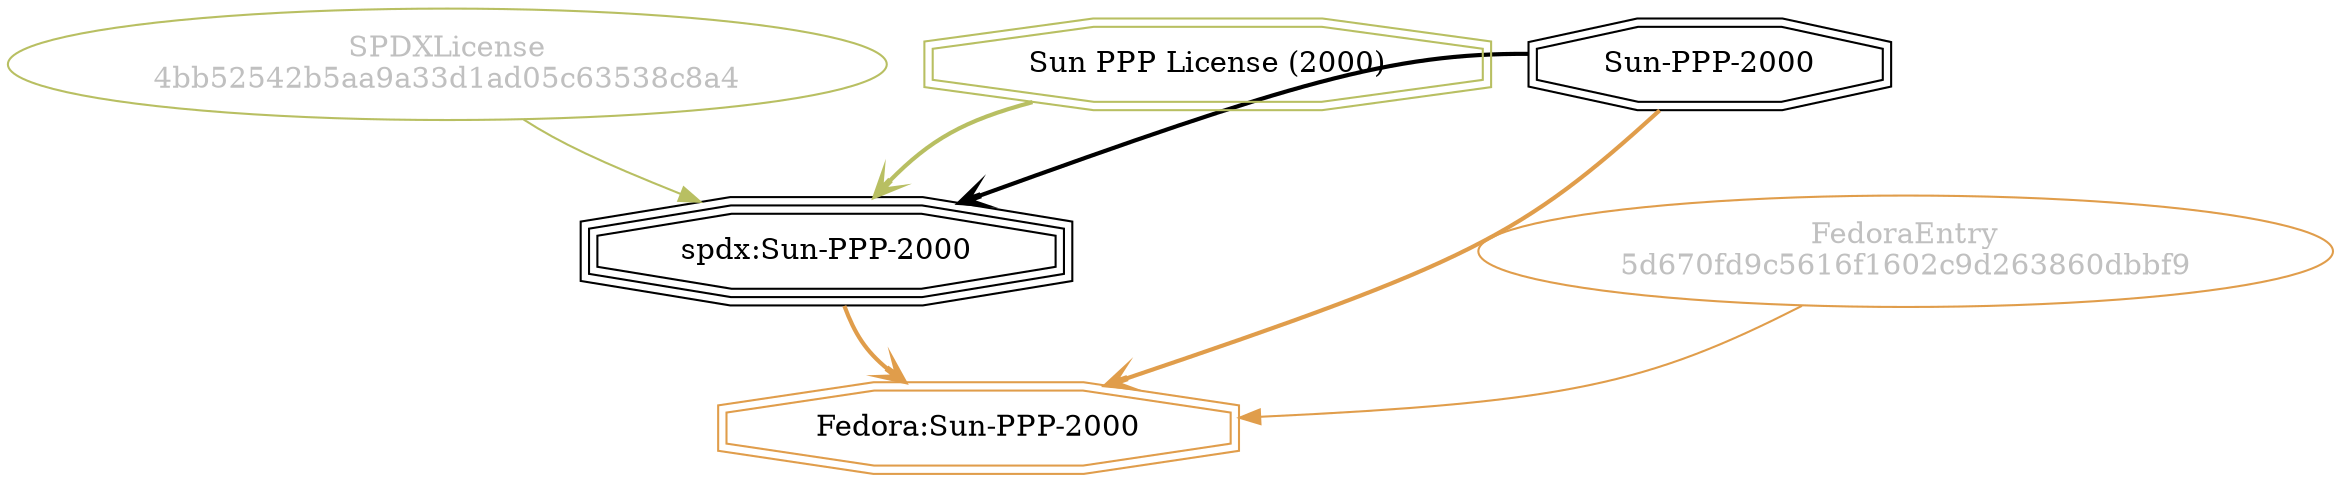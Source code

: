 strict digraph {
    node [shape=box];
    graph [splines=curved];
    4041 [label="SPDXLicense\n4bb52542b5aa9a33d1ad05c63538c8a4"
         ,fontcolor=gray
         ,color="#b8bf62"
         ,fillcolor="beige;1"
         ,shape=ellipse];
    4042 [label="spdx:Sun-PPP-2000"
         ,shape=tripleoctagon];
    4043 [label="Sun-PPP-2000"
         ,shape=doubleoctagon];
    4044 [label="Sun PPP License (2000)"
         ,color="#b8bf62"
         ,shape=doubleoctagon];
    8412 [label="FedoraEntry\n5d670fd9c5616f1602c9d263860dbbf9"
         ,fontcolor=gray
         ,color="#e09d4b"
         ,fillcolor="beige;1"
         ,shape=ellipse];
    8413 [label="Fedora:Sun-PPP-2000"
         ,color="#e09d4b"
         ,shape=doubleoctagon];
    4041 -> 4042 [weight=0.5
                 ,color="#b8bf62"];
    4042 -> 8413 [style=bold
                 ,arrowhead=vee
                 ,weight=0.7
                 ,color="#e09d4b"];
    4043 -> 4042 [style=bold
                 ,arrowhead=vee
                 ,weight=0.7];
    4043 -> 8413 [style=bold
                 ,arrowhead=vee
                 ,weight=0.7
                 ,color="#e09d4b"];
    4044 -> 4042 [style=bold
                 ,arrowhead=vee
                 ,weight=0.7
                 ,color="#b8bf62"];
    8412 -> 8413 [weight=0.5
                 ,color="#e09d4b"];
}
